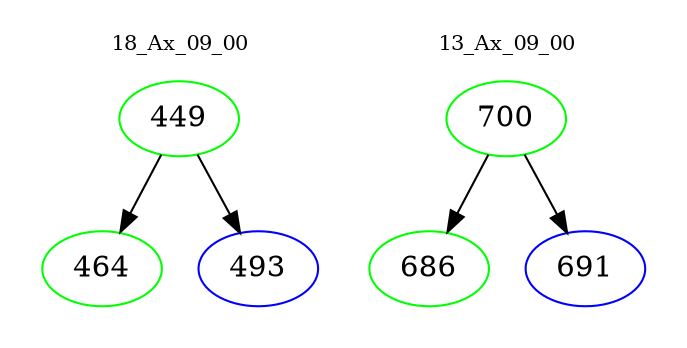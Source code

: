 digraph{
subgraph cluster_0 {
color = white
label = "18_Ax_09_00";
fontsize=10;
T0_449 [label="449", color="green"]
T0_449 -> T0_464 [color="black"]
T0_464 [label="464", color="green"]
T0_449 -> T0_493 [color="black"]
T0_493 [label="493", color="blue"]
}
subgraph cluster_1 {
color = white
label = "13_Ax_09_00";
fontsize=10;
T1_700 [label="700", color="green"]
T1_700 -> T1_686 [color="black"]
T1_686 [label="686", color="green"]
T1_700 -> T1_691 [color="black"]
T1_691 [label="691", color="blue"]
}
}
